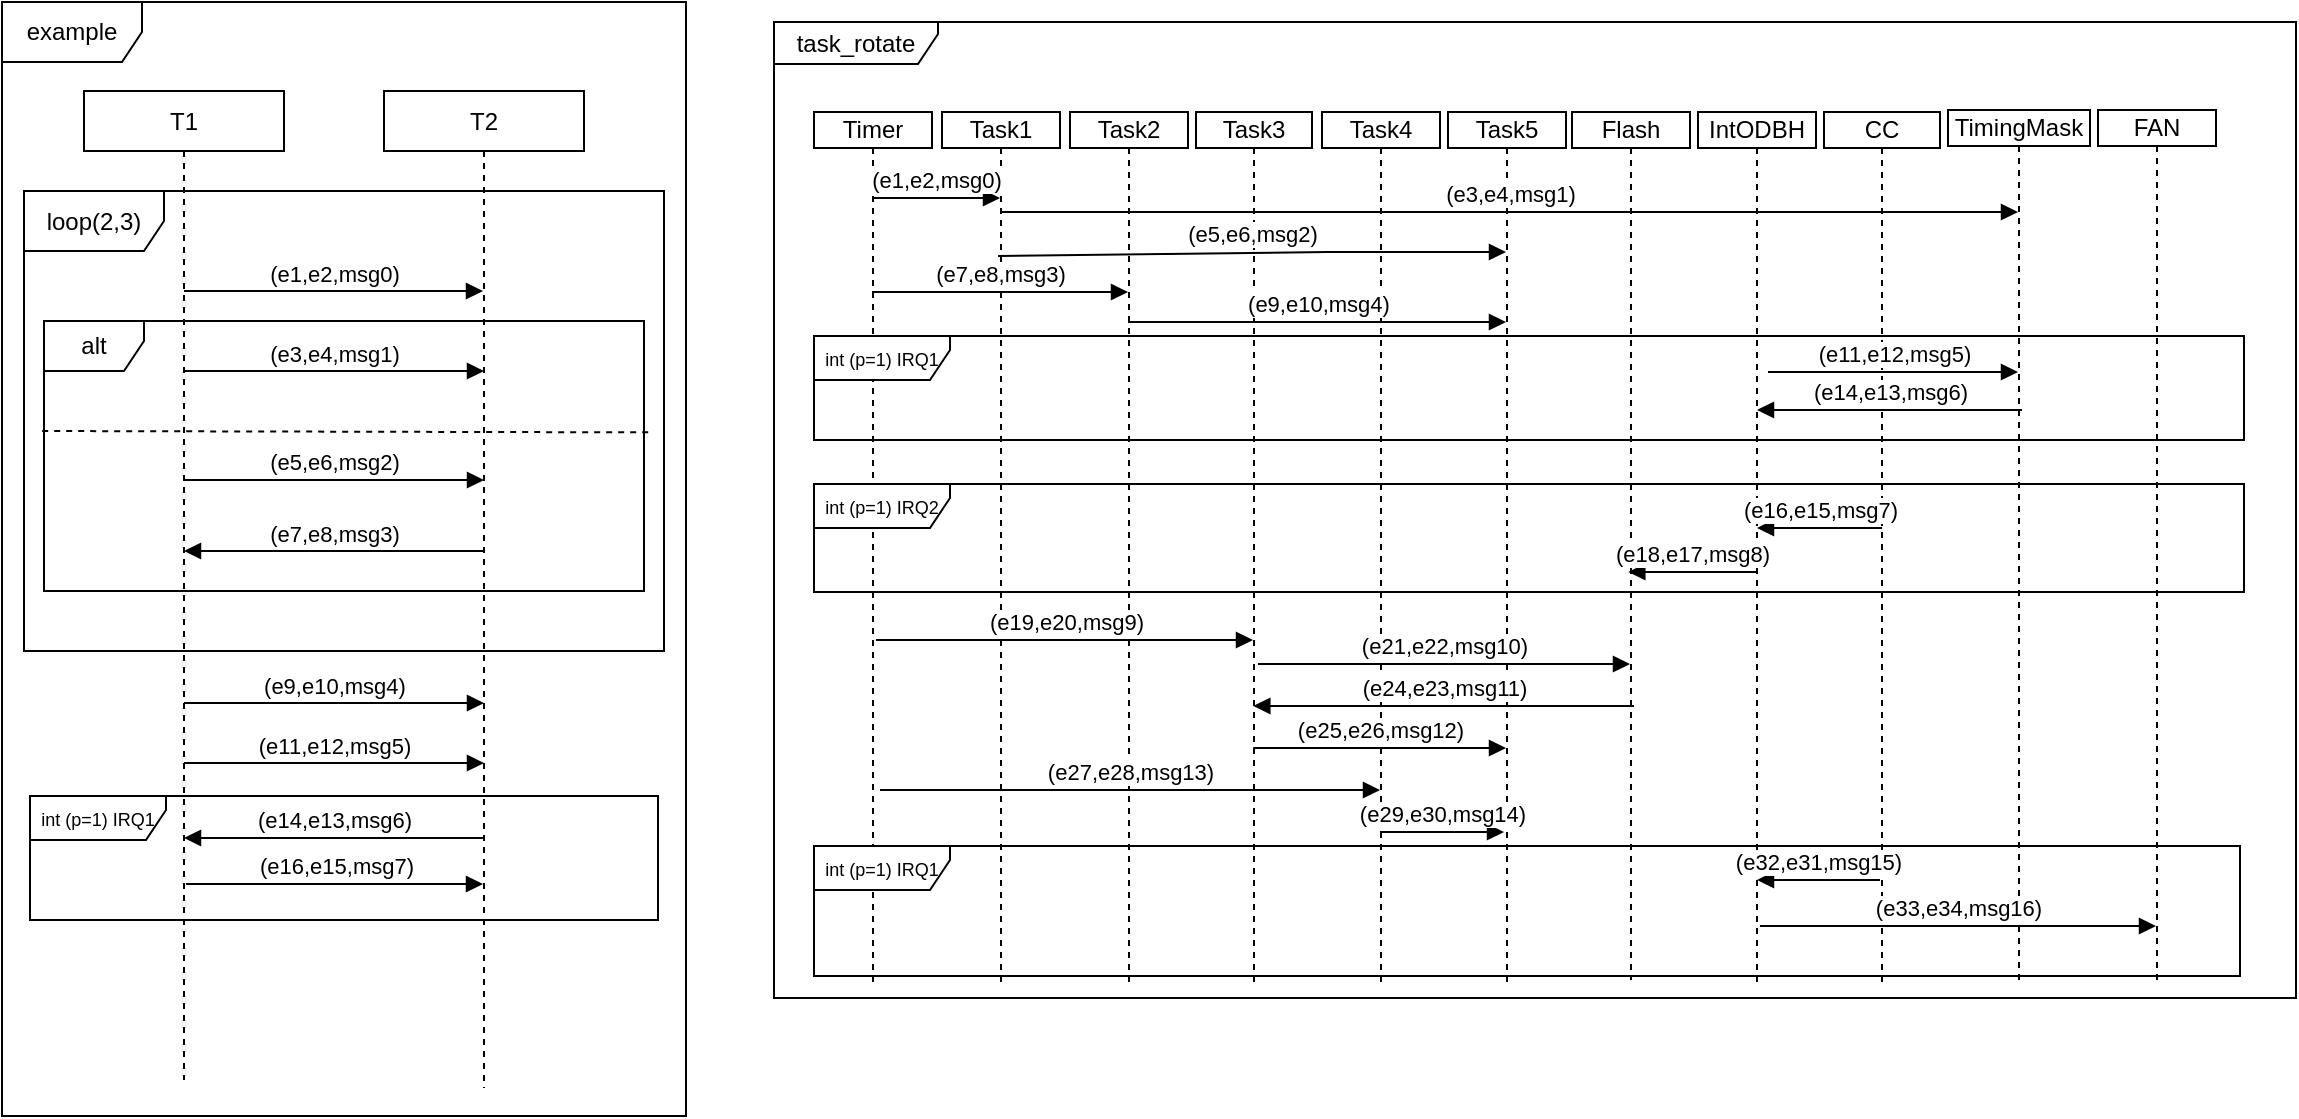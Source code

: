 <mxfile version="24.0.4" type="github">
  <diagram name="第 1 页" id="b0k8tSVoD-_X0UZyo48S">
    <mxGraphModel dx="1019" dy="710" grid="0" gridSize="10" guides="1" tooltips="1" connect="1" arrows="1" fold="1" page="1" pageScale="1" pageWidth="1169" pageHeight="1654" math="0" shadow="0">
      <root>
        <mxCell id="0" />
        <mxCell id="1" parent="0" />
        <mxCell id="loae-7eT7GVThwKP5PCy-1" value="example" style="shape=umlFrame;whiteSpace=wrap;html=1;pointerEvents=0;width=70;height=30;" vertex="1" parent="1">
          <mxGeometry x="38" y="76" width="342" height="557" as="geometry" />
        </mxCell>
        <mxCell id="loae-7eT7GVThwKP5PCy-2" value="T1" style="shape=umlLifeline;perimeter=lifelinePerimeter;whiteSpace=wrap;html=1;container=1;dropTarget=0;collapsible=0;recursiveResize=0;outlineConnect=0;portConstraint=eastwest;newEdgeStyle={&quot;curved&quot;:0,&quot;rounded&quot;:0};size=30;" vertex="1" parent="1">
          <mxGeometry x="79" y="120.5" width="100" height="494.5" as="geometry" />
        </mxCell>
        <mxCell id="loae-7eT7GVThwKP5PCy-3" value="T2" style="shape=umlLifeline;perimeter=lifelinePerimeter;whiteSpace=wrap;html=1;container=1;dropTarget=0;collapsible=0;recursiveResize=0;outlineConnect=0;portConstraint=eastwest;newEdgeStyle={&quot;curved&quot;:0,&quot;rounded&quot;:0};size=30;" vertex="1" parent="1">
          <mxGeometry x="229" y="120.5" width="100" height="498.5" as="geometry" />
        </mxCell>
        <mxCell id="loae-7eT7GVThwKP5PCy-4" value="loop(2,3)" style="shape=umlFrame;whiteSpace=wrap;html=1;pointerEvents=0;width=70;height=30;" vertex="1" parent="1">
          <mxGeometry x="49" y="170.5" width="320" height="230" as="geometry" />
        </mxCell>
        <mxCell id="loae-7eT7GVThwKP5PCy-5" value="(e1,e2,msg0)" style="html=1;verticalAlign=bottom;endArrow=block;curved=0;rounded=0;" edge="1" parent="1" target="loae-7eT7GVThwKP5PCy-3">
          <mxGeometry width="80" relative="1" as="geometry">
            <mxPoint x="129" y="220.5" as="sourcePoint" />
            <mxPoint x="209" y="220.5" as="targetPoint" />
          </mxGeometry>
        </mxCell>
        <mxCell id="loae-7eT7GVThwKP5PCy-6" value="(e3,e4,msg1)" style="html=1;verticalAlign=bottom;endArrow=block;curved=0;rounded=0;" edge="1" parent="1">
          <mxGeometry width="80" relative="1" as="geometry">
            <mxPoint x="129" y="260.5" as="sourcePoint" />
            <mxPoint x="279" y="260.5" as="targetPoint" />
          </mxGeometry>
        </mxCell>
        <mxCell id="loae-7eT7GVThwKP5PCy-7" value="(e5,e6,msg2)" style="html=1;verticalAlign=bottom;endArrow=block;curved=0;rounded=0;" edge="1" parent="1">
          <mxGeometry width="80" relative="1" as="geometry">
            <mxPoint x="129" y="315" as="sourcePoint" />
            <mxPoint x="279" y="315" as="targetPoint" />
          </mxGeometry>
        </mxCell>
        <mxCell id="loae-7eT7GVThwKP5PCy-8" value="(e9,e10,msg4)" style="html=1;verticalAlign=bottom;endArrow=block;curved=0;rounded=0;" edge="1" parent="1">
          <mxGeometry width="80" relative="1" as="geometry">
            <mxPoint x="129" y="426.5" as="sourcePoint" />
            <mxPoint x="279" y="426.5" as="targetPoint" />
          </mxGeometry>
        </mxCell>
        <mxCell id="loae-7eT7GVThwKP5PCy-9" value="(e11,e12,msg5)" style="html=1;verticalAlign=bottom;endArrow=block;curved=0;rounded=0;" edge="1" parent="1">
          <mxGeometry width="80" relative="1" as="geometry">
            <mxPoint x="129" y="456.5" as="sourcePoint" />
            <mxPoint x="279" y="456.5" as="targetPoint" />
          </mxGeometry>
        </mxCell>
        <mxCell id="loae-7eT7GVThwKP5PCy-10" value="alt" style="shape=umlFrame;whiteSpace=wrap;html=1;pointerEvents=0;width=50;height=25;" vertex="1" parent="1">
          <mxGeometry x="59" y="235.5" width="300" height="135" as="geometry" />
        </mxCell>
        <mxCell id="loae-7eT7GVThwKP5PCy-11" value="(e7,e8,msg3)" style="html=1;verticalAlign=bottom;endArrow=block;curved=0;rounded=0;" edge="1" parent="1" target="loae-7eT7GVThwKP5PCy-2">
          <mxGeometry width="80" relative="1" as="geometry">
            <mxPoint x="279" y="350.5" as="sourcePoint" />
            <mxPoint x="359" y="350.5" as="targetPoint" />
          </mxGeometry>
        </mxCell>
        <mxCell id="loae-7eT7GVThwKP5PCy-12" value="" style="endArrow=none;dashed=1;html=1;rounded=0;exitX=-0.003;exitY=0.275;exitDx=0;exitDy=0;exitPerimeter=0;entryX=1.007;entryY=0.28;entryDx=0;entryDy=0;entryPerimeter=0;" edge="1" parent="1">
          <mxGeometry width="50" height="50" relative="1" as="geometry">
            <mxPoint x="58.1" y="290.505" as="sourcePoint" />
            <mxPoint x="361.1" y="291.18" as="targetPoint" />
          </mxGeometry>
        </mxCell>
        <mxCell id="loae-7eT7GVThwKP5PCy-13" value="&lt;font style=&quot;font-size: 9px;&quot;&gt;int (p=1) IRQ1&lt;/font&gt;" style="shape=umlFrame;whiteSpace=wrap;html=1;pointerEvents=0;width=68;height=22;" vertex="1" parent="1">
          <mxGeometry x="52" y="473" width="314" height="62" as="geometry" />
        </mxCell>
        <mxCell id="loae-7eT7GVThwKP5PCy-14" value="task_rotate" style="shape=umlFrame;whiteSpace=wrap;html=1;pointerEvents=0;width=82;height=21;" vertex="1" parent="1">
          <mxGeometry x="424" y="86" width="761" height="488" as="geometry" />
        </mxCell>
        <mxCell id="loae-7eT7GVThwKP5PCy-15" value="Timer" style="shape=umlLifeline;perimeter=lifelinePerimeter;whiteSpace=wrap;html=1;container=1;dropTarget=0;collapsible=0;recursiveResize=0;outlineConnect=0;portConstraint=eastwest;newEdgeStyle={&quot;curved&quot;:0,&quot;rounded&quot;:0};size=18;" vertex="1" parent="1">
          <mxGeometry x="444" y="131" width="59" height="435" as="geometry" />
        </mxCell>
        <mxCell id="loae-7eT7GVThwKP5PCy-16" value="Task1" style="shape=umlLifeline;perimeter=lifelinePerimeter;whiteSpace=wrap;html=1;container=1;dropTarget=0;collapsible=0;recursiveResize=0;outlineConnect=0;portConstraint=eastwest;newEdgeStyle={&quot;curved&quot;:0,&quot;rounded&quot;:0};size=18;" vertex="1" parent="1">
          <mxGeometry x="508" y="131" width="59" height="435" as="geometry" />
        </mxCell>
        <mxCell id="loae-7eT7GVThwKP5PCy-17" value="Task2" style="shape=umlLifeline;perimeter=lifelinePerimeter;whiteSpace=wrap;html=1;container=1;dropTarget=0;collapsible=0;recursiveResize=0;outlineConnect=0;portConstraint=eastwest;newEdgeStyle={&quot;curved&quot;:0,&quot;rounded&quot;:0};size=18;" vertex="1" parent="1">
          <mxGeometry x="572" y="131" width="59" height="435" as="geometry" />
        </mxCell>
        <mxCell id="loae-7eT7GVThwKP5PCy-18" value="Task3" style="shape=umlLifeline;perimeter=lifelinePerimeter;whiteSpace=wrap;html=1;container=1;dropTarget=0;collapsible=0;recursiveResize=0;outlineConnect=0;portConstraint=eastwest;newEdgeStyle={&quot;curved&quot;:0,&quot;rounded&quot;:0};size=18;" vertex="1" parent="1">
          <mxGeometry x="635" y="131" width="58" height="435" as="geometry" />
        </mxCell>
        <mxCell id="loae-7eT7GVThwKP5PCy-19" value="Task4" style="shape=umlLifeline;perimeter=lifelinePerimeter;whiteSpace=wrap;html=1;container=1;dropTarget=0;collapsible=0;recursiveResize=0;outlineConnect=0;portConstraint=eastwest;newEdgeStyle={&quot;curved&quot;:0,&quot;rounded&quot;:0};size=18;" vertex="1" parent="1">
          <mxGeometry x="698" y="131" width="59" height="435" as="geometry" />
        </mxCell>
        <mxCell id="loae-7eT7GVThwKP5PCy-20" value="Task5" style="shape=umlLifeline;perimeter=lifelinePerimeter;whiteSpace=wrap;html=1;container=1;dropTarget=0;collapsible=0;recursiveResize=0;outlineConnect=0;portConstraint=eastwest;newEdgeStyle={&quot;curved&quot;:0,&quot;rounded&quot;:0};size=18;" vertex="1" parent="1">
          <mxGeometry x="761" y="131" width="59" height="435" as="geometry" />
        </mxCell>
        <mxCell id="loae-7eT7GVThwKP5PCy-21" value="Flash" style="shape=umlLifeline;perimeter=lifelinePerimeter;whiteSpace=wrap;html=1;container=1;dropTarget=0;collapsible=0;recursiveResize=0;outlineConnect=0;portConstraint=eastwest;newEdgeStyle={&quot;curved&quot;:0,&quot;rounded&quot;:0};size=18;" vertex="1" parent="1">
          <mxGeometry x="823" y="131" width="59" height="434" as="geometry" />
        </mxCell>
        <mxCell id="loae-7eT7GVThwKP5PCy-22" value="IntODBH" style="shape=umlLifeline;perimeter=lifelinePerimeter;whiteSpace=wrap;html=1;container=1;dropTarget=0;collapsible=0;recursiveResize=0;outlineConnect=0;portConstraint=eastwest;newEdgeStyle={&quot;curved&quot;:0,&quot;rounded&quot;:0};size=18;" vertex="1" parent="1">
          <mxGeometry x="886" y="131" width="59" height="435" as="geometry" />
        </mxCell>
        <mxCell id="loae-7eT7GVThwKP5PCy-23" value="CC" style="shape=umlLifeline;perimeter=lifelinePerimeter;whiteSpace=wrap;html=1;container=1;dropTarget=0;collapsible=0;recursiveResize=0;outlineConnect=0;portConstraint=eastwest;newEdgeStyle={&quot;curved&quot;:0,&quot;rounded&quot;:0};size=18;" vertex="1" parent="1">
          <mxGeometry x="949" y="131" width="58" height="436" as="geometry" />
        </mxCell>
        <mxCell id="loae-7eT7GVThwKP5PCy-24" value="TimingMask" style="shape=umlLifeline;perimeter=lifelinePerimeter;whiteSpace=wrap;html=1;container=1;dropTarget=0;collapsible=0;recursiveResize=0;outlineConnect=0;portConstraint=eastwest;newEdgeStyle={&quot;curved&quot;:0,&quot;rounded&quot;:0};size=18;" vertex="1" parent="1">
          <mxGeometry x="1011" y="130" width="71" height="435" as="geometry" />
        </mxCell>
        <mxCell id="loae-7eT7GVThwKP5PCy-25" value="FAN" style="shape=umlLifeline;perimeter=lifelinePerimeter;whiteSpace=wrap;html=1;container=1;dropTarget=0;collapsible=0;recursiveResize=0;outlineConnect=0;portConstraint=eastwest;newEdgeStyle={&quot;curved&quot;:0,&quot;rounded&quot;:0};size=18;" vertex="1" parent="1">
          <mxGeometry x="1086" y="130" width="59" height="435" as="geometry" />
        </mxCell>
        <mxCell id="loae-7eT7GVThwKP5PCy-26" value="(e1,e2,msg0)" style="html=1;verticalAlign=bottom;endArrow=block;curved=0;rounded=0;" edge="1" parent="1" target="loae-7eT7GVThwKP5PCy-16">
          <mxGeometry width="80" relative="1" as="geometry">
            <mxPoint x="473" y="174" as="sourcePoint" />
            <mxPoint x="553" y="174" as="targetPoint" />
          </mxGeometry>
        </mxCell>
        <mxCell id="loae-7eT7GVThwKP5PCy-27" value="(e3,e4,msg1)" style="html=1;verticalAlign=bottom;endArrow=block;curved=0;rounded=0;" edge="1" parent="1" source="loae-7eT7GVThwKP5PCy-16" target="loae-7eT7GVThwKP5PCy-24">
          <mxGeometry width="80" relative="1" as="geometry">
            <mxPoint x="537" y="190" as="sourcePoint" />
            <mxPoint x="617" y="190" as="targetPoint" />
            <Array as="points">
              <mxPoint x="699" y="181" />
            </Array>
          </mxGeometry>
        </mxCell>
        <mxCell id="loae-7eT7GVThwKP5PCy-28" value="(e5,e6,msg2)" style="html=1;verticalAlign=bottom;endArrow=block;curved=0;rounded=0;" edge="1" parent="1">
          <mxGeometry width="80" relative="1" as="geometry">
            <mxPoint x="536" y="203" as="sourcePoint" />
            <mxPoint x="790" y="201" as="targetPoint" />
            <Array as="points">
              <mxPoint x="701" y="201" />
            </Array>
          </mxGeometry>
        </mxCell>
        <mxCell id="loae-7eT7GVThwKP5PCy-29" value="(e7,e8,msg3)" style="html=1;verticalAlign=bottom;endArrow=block;curved=0;rounded=0;" edge="1" parent="1">
          <mxGeometry width="80" relative="1" as="geometry">
            <mxPoint x="473" y="221" as="sourcePoint" />
            <mxPoint x="601.0" y="221" as="targetPoint" />
          </mxGeometry>
        </mxCell>
        <mxCell id="loae-7eT7GVThwKP5PCy-30" value="(e9,e10,msg4)" style="html=1;verticalAlign=bottom;endArrow=block;curved=0;rounded=0;" edge="1" parent="1">
          <mxGeometry width="80" relative="1" as="geometry">
            <mxPoint x="601" y="236" as="sourcePoint" />
            <mxPoint x="790" y="236" as="targetPoint" />
          </mxGeometry>
        </mxCell>
        <mxCell id="loae-7eT7GVThwKP5PCy-31" value="&lt;font style=&quot;font-size: 9px;&quot;&gt;int (p=1) IRQ1&lt;/font&gt;" style="shape=umlFrame;whiteSpace=wrap;html=1;pointerEvents=0;width=68;height=22;" vertex="1" parent="1">
          <mxGeometry x="444" y="243" width="715" height="52" as="geometry" />
        </mxCell>
        <mxCell id="loae-7eT7GVThwKP5PCy-32" value="&lt;font style=&quot;font-size: 9px;&quot;&gt;int (p=1) IRQ2&lt;/font&gt;" style="shape=umlFrame;whiteSpace=wrap;html=1;pointerEvents=0;width=68;height=22;" vertex="1" parent="1">
          <mxGeometry x="444" y="317" width="715" height="54" as="geometry" />
        </mxCell>
        <mxCell id="loae-7eT7GVThwKP5PCy-33" value="&lt;font style=&quot;font-size: 9px;&quot;&gt;int (p=1) IRQ1&lt;/font&gt;" style="shape=umlFrame;whiteSpace=wrap;html=1;pointerEvents=0;width=68;height=22;" vertex="1" parent="1">
          <mxGeometry x="444" y="498" width="713" height="65" as="geometry" />
        </mxCell>
        <mxCell id="loae-7eT7GVThwKP5PCy-34" value="(e11,e12,msg5)" style="html=1;verticalAlign=bottom;endArrow=block;curved=0;rounded=0;" edge="1" parent="1" target="loae-7eT7GVThwKP5PCy-24">
          <mxGeometry width="80" relative="1" as="geometry">
            <mxPoint x="921" y="261" as="sourcePoint" />
            <mxPoint x="1001" y="261" as="targetPoint" />
          </mxGeometry>
        </mxCell>
        <mxCell id="loae-7eT7GVThwKP5PCy-35" value="(e14,e13,msg6)" style="html=1;verticalAlign=bottom;endArrow=block;curved=0;rounded=0;" edge="1" parent="1" target="loae-7eT7GVThwKP5PCy-22">
          <mxGeometry width="80" relative="1" as="geometry">
            <mxPoint x="1048" y="280" as="sourcePoint" />
            <mxPoint x="1128" y="280" as="targetPoint" />
          </mxGeometry>
        </mxCell>
        <mxCell id="loae-7eT7GVThwKP5PCy-36" value="(e16,e15,msg7)" style="html=1;verticalAlign=bottom;endArrow=block;curved=0;rounded=0;" edge="1" parent="1" target="loae-7eT7GVThwKP5PCy-22">
          <mxGeometry width="80" relative="1" as="geometry">
            <mxPoint x="978" y="339" as="sourcePoint" />
            <mxPoint x="1058" y="339" as="targetPoint" />
          </mxGeometry>
        </mxCell>
        <mxCell id="loae-7eT7GVThwKP5PCy-37" value="(e18,e17,msg8)" style="html=1;verticalAlign=bottom;endArrow=block;curved=0;rounded=0;" edge="1" parent="1">
          <mxGeometry width="80" relative="1" as="geometry">
            <mxPoint x="915.0" y="361" as="sourcePoint" />
            <mxPoint x="851.167" y="361" as="targetPoint" />
            <Array as="points">
              <mxPoint x="887" y="361" />
            </Array>
          </mxGeometry>
        </mxCell>
        <mxCell id="loae-7eT7GVThwKP5PCy-38" value="(e19,e20,msg9)" style="html=1;verticalAlign=bottom;endArrow=block;curved=0;rounded=0;" edge="1" parent="1" target="loae-7eT7GVThwKP5PCy-18">
          <mxGeometry width="80" relative="1" as="geometry">
            <mxPoint x="475" y="395" as="sourcePoint" />
            <mxPoint x="555" y="395" as="targetPoint" />
          </mxGeometry>
        </mxCell>
        <mxCell id="loae-7eT7GVThwKP5PCy-39" value="(e21,e22,msg10)" style="html=1;verticalAlign=bottom;endArrow=block;curved=0;rounded=0;" edge="1" parent="1" target="loae-7eT7GVThwKP5PCy-21">
          <mxGeometry width="80" relative="1" as="geometry">
            <mxPoint x="666" y="407" as="sourcePoint" />
            <mxPoint x="746" y="407" as="targetPoint" />
          </mxGeometry>
        </mxCell>
        <mxCell id="loae-7eT7GVThwKP5PCy-40" value="(e24,e23,msg11)" style="html=1;verticalAlign=bottom;endArrow=block;curved=0;rounded=0;" edge="1" parent="1">
          <mxGeometry width="80" relative="1" as="geometry">
            <mxPoint x="854" y="428" as="sourcePoint" />
            <mxPoint x="663.667" y="428.0" as="targetPoint" />
          </mxGeometry>
        </mxCell>
        <mxCell id="loae-7eT7GVThwKP5PCy-41" value="(e25,e26,msg12)" style="html=1;verticalAlign=bottom;endArrow=block;curved=0;rounded=0;" edge="1" parent="1" target="loae-7eT7GVThwKP5PCy-20">
          <mxGeometry width="80" relative="1" as="geometry">
            <mxPoint x="663.667" y="449.0" as="sourcePoint" />
            <mxPoint x="731" y="449" as="targetPoint" />
          </mxGeometry>
        </mxCell>
        <mxCell id="loae-7eT7GVThwKP5PCy-42" value="(e27,e28,msg13)" style="html=1;verticalAlign=bottom;endArrow=block;curved=0;rounded=0;" edge="1" parent="1" target="loae-7eT7GVThwKP5PCy-19">
          <mxGeometry width="80" relative="1" as="geometry">
            <mxPoint x="477" y="470" as="sourcePoint" />
            <mxPoint x="526" y="470" as="targetPoint" />
          </mxGeometry>
        </mxCell>
        <mxCell id="loae-7eT7GVThwKP5PCy-43" value="(e29,e30,msg14)" style="html=1;verticalAlign=bottom;endArrow=block;curved=0;rounded=0;" edge="1" parent="1">
          <mxGeometry width="80" relative="1" as="geometry">
            <mxPoint x="727" y="491" as="sourcePoint" />
            <mxPoint x="789" y="491" as="targetPoint" />
          </mxGeometry>
        </mxCell>
        <mxCell id="loae-7eT7GVThwKP5PCy-44" value="(e32,e31,msg15)" style="html=1;verticalAlign=bottom;endArrow=block;curved=0;rounded=0;" edge="1" parent="1" target="loae-7eT7GVThwKP5PCy-22">
          <mxGeometry width="80" relative="1" as="geometry">
            <mxPoint x="977" y="515" as="sourcePoint" />
            <mxPoint x="1057" y="515" as="targetPoint" />
          </mxGeometry>
        </mxCell>
        <mxCell id="loae-7eT7GVThwKP5PCy-45" value="(e33,e34,msg16)" style="html=1;verticalAlign=bottom;endArrow=block;curved=0;rounded=0;" edge="1" parent="1" target="loae-7eT7GVThwKP5PCy-25">
          <mxGeometry width="80" relative="1" as="geometry">
            <mxPoint x="917" y="538" as="sourcePoint" />
            <mxPoint x="997" y="538" as="targetPoint" />
          </mxGeometry>
        </mxCell>
        <mxCell id="loae-7eT7GVThwKP5PCy-46" value="(e14,e13,msg6)" style="html=1;verticalAlign=bottom;endArrow=block;curved=0;rounded=0;" edge="1" parent="1" source="loae-7eT7GVThwKP5PCy-3">
          <mxGeometry width="80" relative="1" as="geometry">
            <mxPoint x="262" y="494" as="sourcePoint" />
            <mxPoint x="129" y="494" as="targetPoint" />
          </mxGeometry>
        </mxCell>
        <mxCell id="loae-7eT7GVThwKP5PCy-47" value="(e16,e15,msg7)" style="html=1;verticalAlign=bottom;endArrow=block;curved=0;rounded=0;" edge="1" parent="1" target="loae-7eT7GVThwKP5PCy-3">
          <mxGeometry width="80" relative="1" as="geometry">
            <mxPoint x="130" y="517" as="sourcePoint" />
            <mxPoint x="61" y="517" as="targetPoint" />
          </mxGeometry>
        </mxCell>
      </root>
    </mxGraphModel>
  </diagram>
</mxfile>
